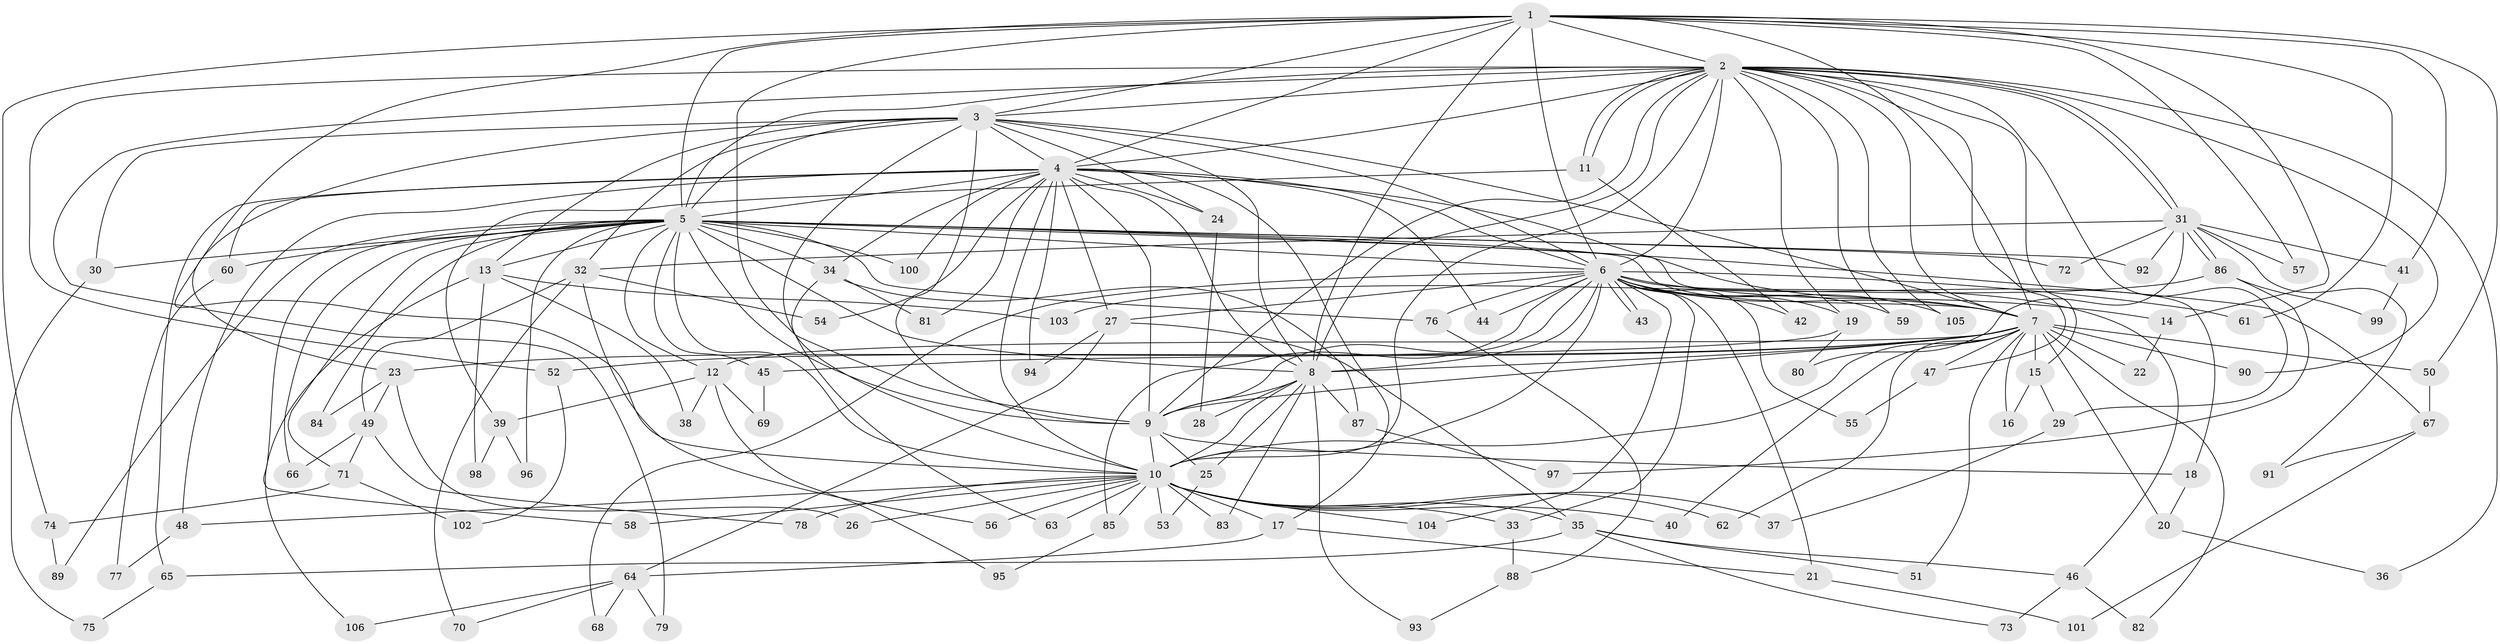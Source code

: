 // coarse degree distribution, {25: 0.023255813953488372, 5: 0.13953488372093023, 3: 0.3023255813953488, 4: 0.18604651162790697, 17: 0.023255813953488372, 6: 0.06976744186046512, 19: 0.023255813953488372, 2: 0.09302325581395349, 9: 0.023255813953488372, 8: 0.023255813953488372, 13: 0.023255813953488372, 18: 0.023255813953488372, 1: 0.023255813953488372, 15: 0.023255813953488372}
// Generated by graph-tools (version 1.1) at 2025/36/03/04/25 23:36:37]
// undirected, 106 vertices, 237 edges
graph export_dot {
  node [color=gray90,style=filled];
  1;
  2;
  3;
  4;
  5;
  6;
  7;
  8;
  9;
  10;
  11;
  12;
  13;
  14;
  15;
  16;
  17;
  18;
  19;
  20;
  21;
  22;
  23;
  24;
  25;
  26;
  27;
  28;
  29;
  30;
  31;
  32;
  33;
  34;
  35;
  36;
  37;
  38;
  39;
  40;
  41;
  42;
  43;
  44;
  45;
  46;
  47;
  48;
  49;
  50;
  51;
  52;
  53;
  54;
  55;
  56;
  57;
  58;
  59;
  60;
  61;
  62;
  63;
  64;
  65;
  66;
  67;
  68;
  69;
  70;
  71;
  72;
  73;
  74;
  75;
  76;
  77;
  78;
  79;
  80;
  81;
  82;
  83;
  84;
  85;
  86;
  87;
  88;
  89;
  90;
  91;
  92;
  93;
  94;
  95;
  96;
  97;
  98;
  99;
  100;
  101;
  102;
  103;
  104;
  105;
  106;
  1 -- 2;
  1 -- 3;
  1 -- 4;
  1 -- 5;
  1 -- 6;
  1 -- 7;
  1 -- 8;
  1 -- 9;
  1 -- 10;
  1 -- 14;
  1 -- 41;
  1 -- 50;
  1 -- 57;
  1 -- 61;
  1 -- 74;
  2 -- 3;
  2 -- 4;
  2 -- 5;
  2 -- 6;
  2 -- 7;
  2 -- 8;
  2 -- 9;
  2 -- 10;
  2 -- 11;
  2 -- 11;
  2 -- 15;
  2 -- 19;
  2 -- 29;
  2 -- 31;
  2 -- 31;
  2 -- 36;
  2 -- 47;
  2 -- 52;
  2 -- 59;
  2 -- 79;
  2 -- 90;
  2 -- 105;
  3 -- 4;
  3 -- 5;
  3 -- 6;
  3 -- 7;
  3 -- 8;
  3 -- 9;
  3 -- 10;
  3 -- 13;
  3 -- 23;
  3 -- 24;
  3 -- 30;
  3 -- 32;
  4 -- 5;
  4 -- 6;
  4 -- 7;
  4 -- 8;
  4 -- 9;
  4 -- 10;
  4 -- 17;
  4 -- 24;
  4 -- 27;
  4 -- 34;
  4 -- 44;
  4 -- 48;
  4 -- 54;
  4 -- 60;
  4 -- 65;
  4 -- 81;
  4 -- 94;
  4 -- 100;
  5 -- 6;
  5 -- 7;
  5 -- 8;
  5 -- 9;
  5 -- 10;
  5 -- 12;
  5 -- 13;
  5 -- 18;
  5 -- 30;
  5 -- 34;
  5 -- 45;
  5 -- 58;
  5 -- 60;
  5 -- 66;
  5 -- 67;
  5 -- 71;
  5 -- 72;
  5 -- 76;
  5 -- 84;
  5 -- 89;
  5 -- 92;
  5 -- 96;
  5 -- 100;
  6 -- 7;
  6 -- 8;
  6 -- 9;
  6 -- 10;
  6 -- 14;
  6 -- 19;
  6 -- 21;
  6 -- 27;
  6 -- 33;
  6 -- 42;
  6 -- 43;
  6 -- 43;
  6 -- 44;
  6 -- 46;
  6 -- 55;
  6 -- 59;
  6 -- 61;
  6 -- 68;
  6 -- 76;
  6 -- 85;
  6 -- 104;
  6 -- 105;
  7 -- 8;
  7 -- 9;
  7 -- 10;
  7 -- 12;
  7 -- 15;
  7 -- 16;
  7 -- 20;
  7 -- 22;
  7 -- 23;
  7 -- 40;
  7 -- 47;
  7 -- 50;
  7 -- 51;
  7 -- 52;
  7 -- 62;
  7 -- 82;
  7 -- 90;
  8 -- 9;
  8 -- 10;
  8 -- 25;
  8 -- 28;
  8 -- 83;
  8 -- 87;
  8 -- 93;
  9 -- 10;
  9 -- 18;
  9 -- 25;
  10 -- 17;
  10 -- 26;
  10 -- 33;
  10 -- 35;
  10 -- 37;
  10 -- 40;
  10 -- 48;
  10 -- 53;
  10 -- 56;
  10 -- 58;
  10 -- 62;
  10 -- 63;
  10 -- 78;
  10 -- 83;
  10 -- 85;
  10 -- 104;
  11 -- 39;
  11 -- 42;
  12 -- 38;
  12 -- 39;
  12 -- 69;
  12 -- 95;
  13 -- 38;
  13 -- 98;
  13 -- 103;
  13 -- 106;
  14 -- 22;
  15 -- 16;
  15 -- 29;
  17 -- 21;
  17 -- 64;
  18 -- 20;
  19 -- 45;
  19 -- 80;
  20 -- 36;
  21 -- 101;
  23 -- 26;
  23 -- 49;
  23 -- 84;
  24 -- 28;
  25 -- 53;
  27 -- 35;
  27 -- 64;
  27 -- 94;
  29 -- 37;
  30 -- 75;
  31 -- 32;
  31 -- 41;
  31 -- 57;
  31 -- 72;
  31 -- 80;
  31 -- 86;
  31 -- 86;
  31 -- 91;
  31 -- 92;
  32 -- 49;
  32 -- 54;
  32 -- 56;
  32 -- 70;
  33 -- 88;
  34 -- 63;
  34 -- 81;
  34 -- 87;
  35 -- 46;
  35 -- 51;
  35 -- 65;
  35 -- 73;
  39 -- 96;
  39 -- 98;
  41 -- 99;
  45 -- 69;
  46 -- 73;
  46 -- 82;
  47 -- 55;
  48 -- 77;
  49 -- 66;
  49 -- 71;
  49 -- 78;
  50 -- 67;
  52 -- 102;
  60 -- 77;
  64 -- 68;
  64 -- 70;
  64 -- 79;
  64 -- 106;
  65 -- 75;
  67 -- 91;
  67 -- 101;
  71 -- 74;
  71 -- 102;
  74 -- 89;
  76 -- 88;
  85 -- 95;
  86 -- 97;
  86 -- 99;
  86 -- 103;
  87 -- 97;
  88 -- 93;
}
